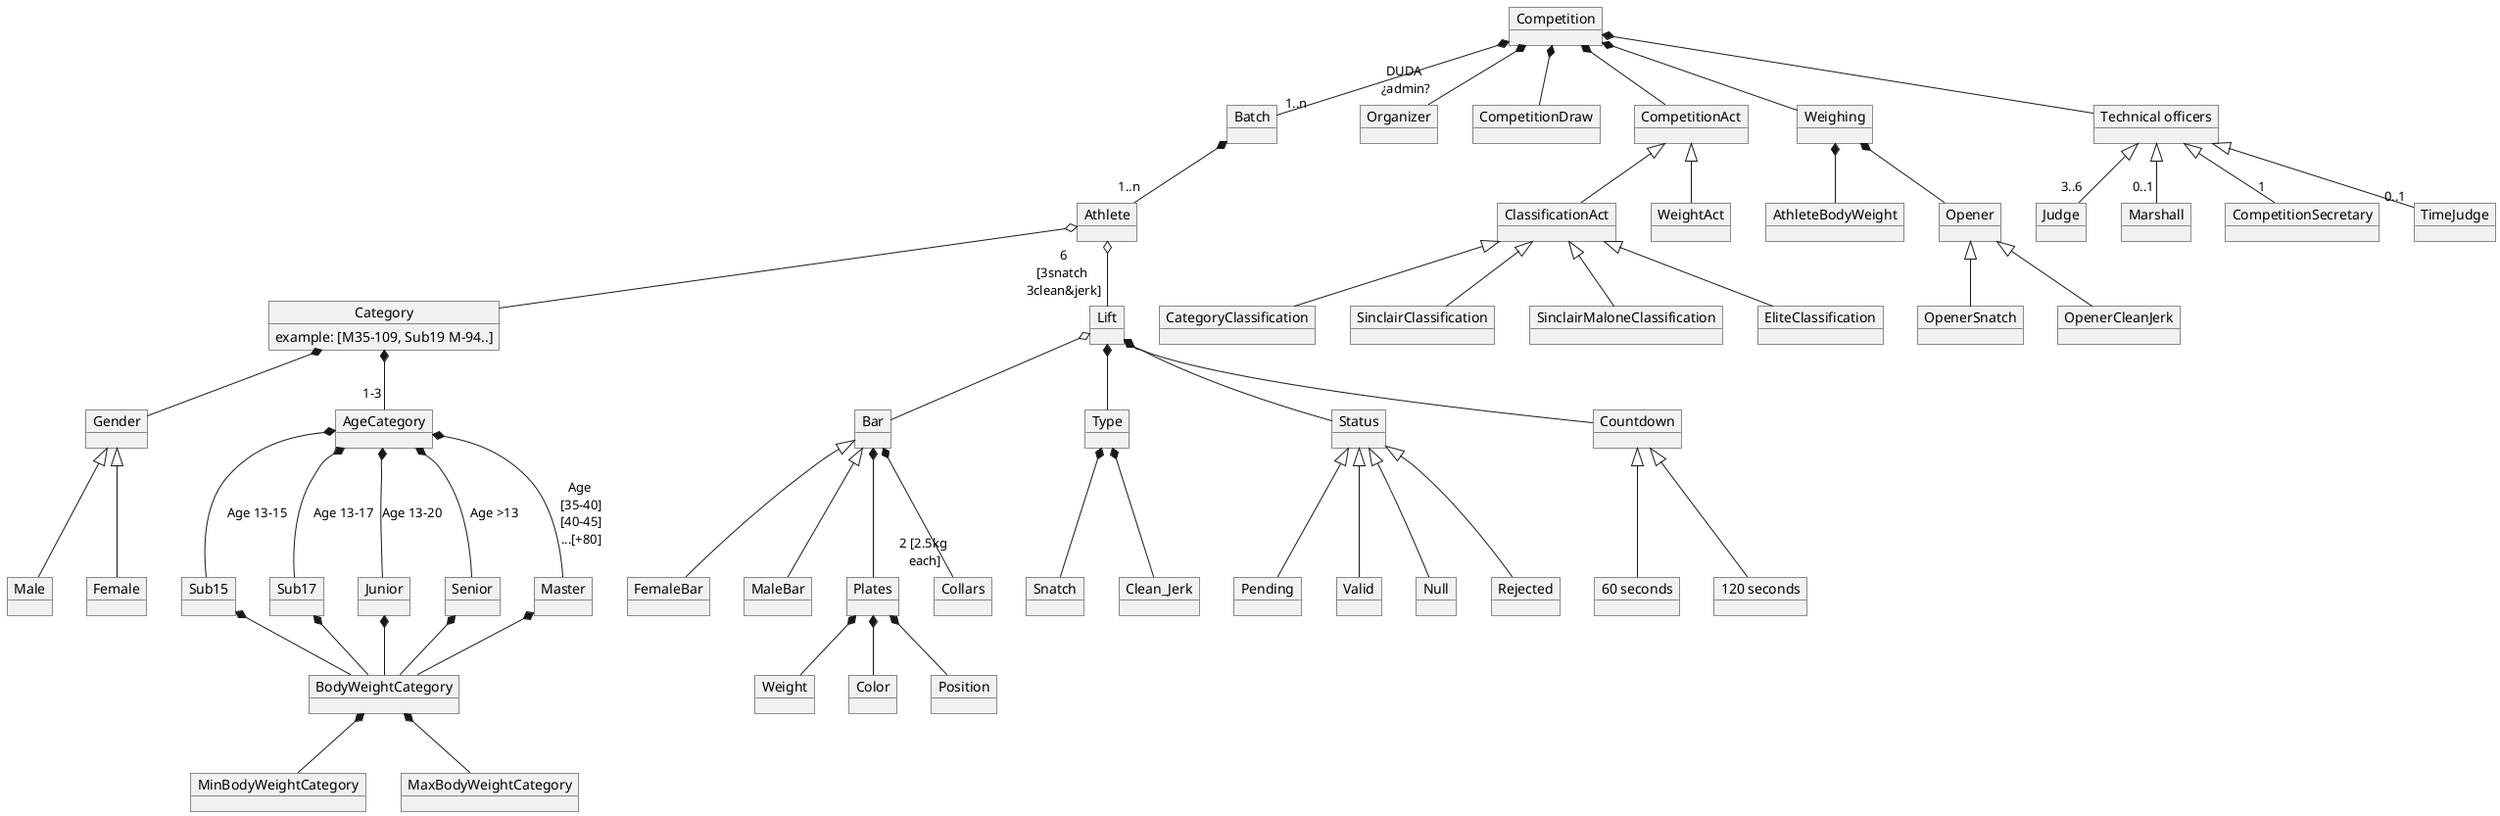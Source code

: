 @startuml
'https://plantuml.com/object-diagram

object Competition
object Batch
object Organizer

object Athlete
object Gender
object Male
object Female

object CompetitionDraw

' Category
object Category {
  example: [M35-109, Sub19 M-94..]
}

object BodyWeightCategory
object MinBodyWeightCategory
object MaxBodyWeightCategory

object AgeCategory
object Sub15
object Sub17
object Junior
object Senior
object Master

' Bars
object Bar
object FemaleBar
object MaleBar
object Plates
object Weight
object Color
object Collars
object Position

' Lifts
object Lift
object Type
object Snatch
object Clean_Jerk
object Status
object Pending
object Valid
object Null
object Rejected
object Countdown
object "60 seconds" as 60s
object "120 seconds" as 120s

' Competition acts
object CompetitionAct
object ClassificationAct
object WeightAct

' Clasification Acts
object CategoryClassification
object SinclairClassification
object SinclairMaloneClassification
object EliteClassification

' Weighing
object Weighing
object AthleteBodyWeight
object Opener
object OpenerSnatch
object OpenerCleanJerk

' Technical officers
object "Technical officers" as TC
object Judge
object Marshall
object CompetitionSecretary
object TimeJudge


Competition *-- TC
TC <|-- "3..6" Judge
TC <|-- "0..1" Marshall
TC <|-- "1" CompetitionSecretary
TC <|-- "0..1" TimeJudge


Weighing *-- AthleteBodyWeight
Weighing *-- Opener
Opener <|-- OpenerSnatch
Opener <|-- OpenerCleanJerk


Lift *-- Type
Type *-- Snatch
Type *-- Clean_Jerk
Lift o-- Bar
Lift *-- Status
Status <|-- Pending
Status <|-- Valid
Status <|-- Null
Status <|-- Rejected
Lift *-- Countdown
Countdown <|-- 60s
Countdown <|-- 120s


Competition *-- "DUDA\n ¿admin?" Organizer
Competition *-- Weighing
Competition *-- "1..n" Batch
Batch *-- "1..n" Athlete
Competition *-- CompetitionAct
CompetitionAct <|-- ClassificationAct
CompetitionAct <|-- WeightAct
Competition *-- CompetitionDraw


ClassificationAct <|-- CategoryClassification
ClassificationAct <|-- SinclairClassification
ClassificationAct <|-- SinclairMaloneClassification
ClassificationAct <|-- EliteClassification


Gender <|-- Male
Gender <|-- Female

Category *-- "1-3" AgeCategory
Category *-- Gender
Sub15 *-- BodyWeightCategory
Sub17 *-- BodyWeightCategory
Junior *-- BodyWeightCategory
Senior *-- BodyWeightCategory
Master *-- BodyWeightCategory
BodyWeightCategory *-- MinBodyWeightCategory
BodyWeightCategory *-- MaxBodyWeightCategory

AgeCategory *-- Sub15 :"Age 13-15"
AgeCategory *-- Sub17 :"Age 13-17"
AgeCategory *-- Junior :"Age 13-20"
AgeCategory *-- Senior :"Age >13"
AgeCategory *-- Master :"Age \n[35-40]\n[40-45]\n...[+80]"


Athlete o-- Category

Bar <|-- FemaleBar
Bar <|-- MaleBar
Bar *-- Plates
Bar *-- "2 [2.5kg\n each]" Collars
Plates *-- Weight
Plates *-- Color
Plates *-- Position


Athlete o-- "6\n[3snatch \n3clean&jerk]" Lift


@enduml
